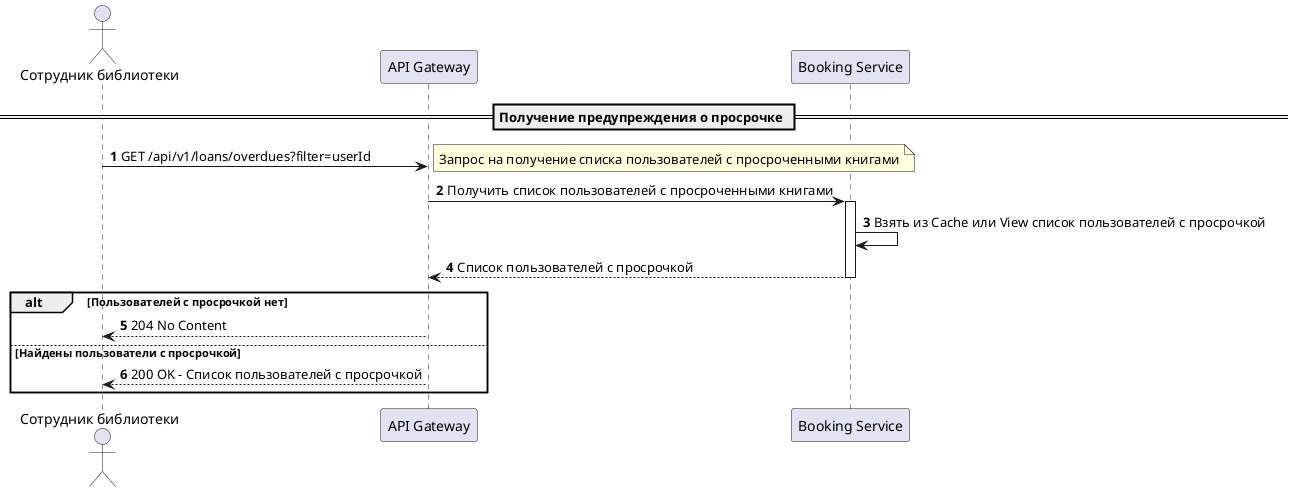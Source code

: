 @startuml

actor "Сотрудник библиотеки" as Staff
participant "API Gateway" as Gateway
participant "Booking Service" as Booking

autonumber
== Получение предупреждения о просрочке ==
Staff -> Gateway: GET /api/v1/loans/overdues?filter=userId
note right: Запрос на получение списка пользователей с просроченными книгами
Gateway -> Booking: Получить список пользователей с просроченными книгами
activate Booking
Booking -> Booking: Взять из Cache или View список пользователей с просрочкой
Booking --> Gateway: Список пользователей с просрочкой
deactivate Booking
alt Пользователей с просрочкой нет
    Gateway --> Staff: 204 No Content
else Найдены пользователи с просрочкой
    Gateway --> Staff: 200 OK - Список пользователей с просрочкой
end

@enduml